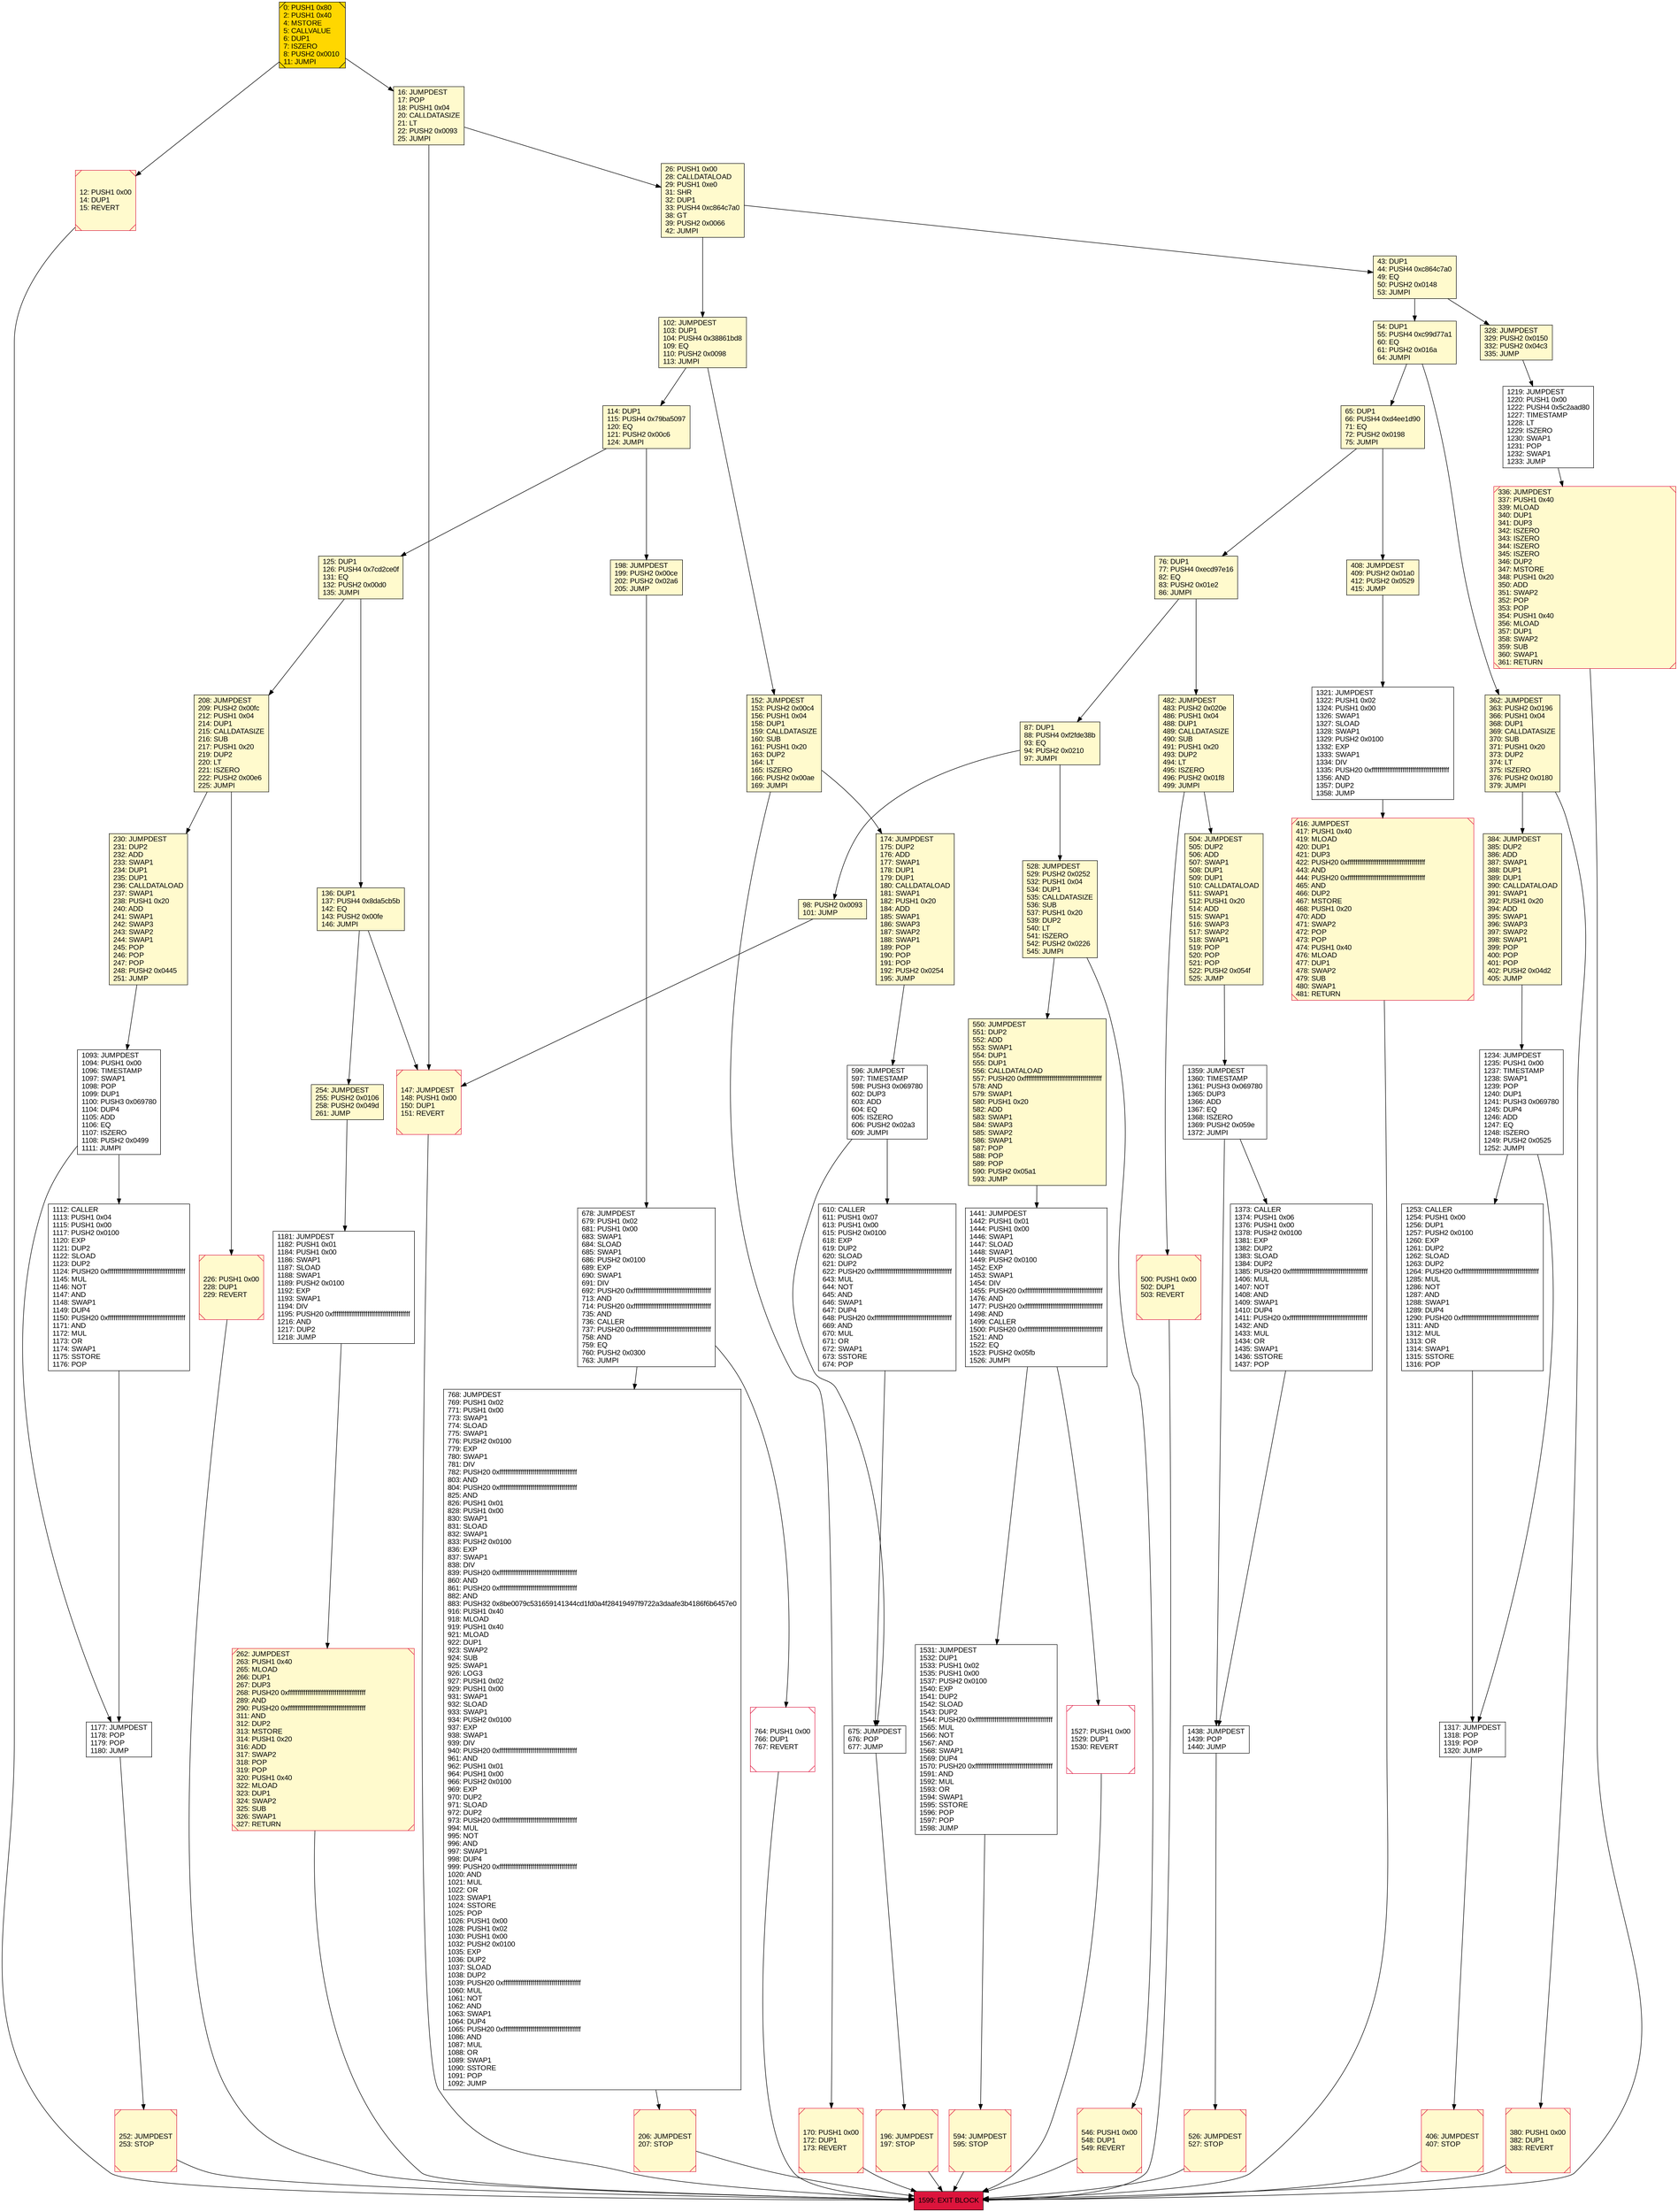 digraph G {
bgcolor=transparent rankdir=UD;
node [shape=box style=filled color=black fillcolor=white fontname=arial fontcolor=black];
1181 [label="1181: JUMPDEST\l1182: PUSH1 0x01\l1184: PUSH1 0x00\l1186: SWAP1\l1187: SLOAD\l1188: SWAP1\l1189: PUSH2 0x0100\l1192: EXP\l1193: SWAP1\l1194: DIV\l1195: PUSH20 0xffffffffffffffffffffffffffffffffffffffff\l1216: AND\l1217: DUP2\l1218: JUMP\l" ];
406 [label="406: JUMPDEST\l407: STOP\l" fillcolor=lemonchiffon shape=Msquare color=crimson ];
26 [label="26: PUSH1 0x00\l28: CALLDATALOAD\l29: PUSH1 0xe0\l31: SHR\l32: DUP1\l33: PUSH4 0xc864c7a0\l38: GT\l39: PUSH2 0x0066\l42: JUMPI\l" fillcolor=lemonchiffon ];
1321 [label="1321: JUMPDEST\l1322: PUSH1 0x02\l1324: PUSH1 0x00\l1326: SWAP1\l1327: SLOAD\l1328: SWAP1\l1329: PUSH2 0x0100\l1332: EXP\l1333: SWAP1\l1334: DIV\l1335: PUSH20 0xffffffffffffffffffffffffffffffffffffffff\l1356: AND\l1357: DUP2\l1358: JUMP\l" ];
546 [label="546: PUSH1 0x00\l548: DUP1\l549: REVERT\l" fillcolor=lemonchiffon shape=Msquare color=crimson ];
675 [label="675: JUMPDEST\l676: POP\l677: JUMP\l" ];
65 [label="65: DUP1\l66: PUSH4 0xd4ee1d90\l71: EQ\l72: PUSH2 0x0198\l75: JUMPI\l" fillcolor=lemonchiffon ];
596 [label="596: JUMPDEST\l597: TIMESTAMP\l598: PUSH3 0x069780\l602: DUP3\l603: ADD\l604: EQ\l605: ISZERO\l606: PUSH2 0x02a3\l609: JUMPI\l" ];
125 [label="125: DUP1\l126: PUSH4 0x7cd2ce0f\l131: EQ\l132: PUSH2 0x00d0\l135: JUMPI\l" fillcolor=lemonchiffon ];
170 [label="170: PUSH1 0x00\l172: DUP1\l173: REVERT\l" fillcolor=lemonchiffon shape=Msquare color=crimson ];
1112 [label="1112: CALLER\l1113: PUSH1 0x04\l1115: PUSH1 0x00\l1117: PUSH2 0x0100\l1120: EXP\l1121: DUP2\l1122: SLOAD\l1123: DUP2\l1124: PUSH20 0xffffffffffffffffffffffffffffffffffffffff\l1145: MUL\l1146: NOT\l1147: AND\l1148: SWAP1\l1149: DUP4\l1150: PUSH20 0xffffffffffffffffffffffffffffffffffffffff\l1171: AND\l1172: MUL\l1173: OR\l1174: SWAP1\l1175: SSTORE\l1176: POP\l" ];
328 [label="328: JUMPDEST\l329: PUSH2 0x0150\l332: PUSH2 0x04c3\l335: JUMP\l" fillcolor=lemonchiffon ];
254 [label="254: JUMPDEST\l255: PUSH2 0x0106\l258: PUSH2 0x049d\l261: JUMP\l" fillcolor=lemonchiffon ];
1373 [label="1373: CALLER\l1374: PUSH1 0x06\l1376: PUSH1 0x00\l1378: PUSH2 0x0100\l1381: EXP\l1382: DUP2\l1383: SLOAD\l1384: DUP2\l1385: PUSH20 0xffffffffffffffffffffffffffffffffffffffff\l1406: MUL\l1407: NOT\l1408: AND\l1409: SWAP1\l1410: DUP4\l1411: PUSH20 0xffffffffffffffffffffffffffffffffffffffff\l1432: AND\l1433: MUL\l1434: OR\l1435: SWAP1\l1436: SSTORE\l1437: POP\l" ];
208 [label="208: JUMPDEST\l209: PUSH2 0x00fc\l212: PUSH1 0x04\l214: DUP1\l215: CALLDATASIZE\l216: SUB\l217: PUSH1 0x20\l219: DUP2\l220: LT\l221: ISZERO\l222: PUSH2 0x00e6\l225: JUMPI\l" fillcolor=lemonchiffon ];
504 [label="504: JUMPDEST\l505: DUP2\l506: ADD\l507: SWAP1\l508: DUP1\l509: DUP1\l510: CALLDATALOAD\l511: SWAP1\l512: PUSH1 0x20\l514: ADD\l515: SWAP1\l516: SWAP3\l517: SWAP2\l518: SWAP1\l519: POP\l520: POP\l521: POP\l522: PUSH2 0x054f\l525: JUMP\l" fillcolor=lemonchiffon ];
147 [label="147: JUMPDEST\l148: PUSH1 0x00\l150: DUP1\l151: REVERT\l" fillcolor=lemonchiffon shape=Msquare color=crimson ];
0 [label="0: PUSH1 0x80\l2: PUSH1 0x40\l4: MSTORE\l5: CALLVALUE\l6: DUP1\l7: ISZERO\l8: PUSH2 0x0010\l11: JUMPI\l" fillcolor=lemonchiffon shape=Msquare fillcolor=gold ];
526 [label="526: JUMPDEST\l527: STOP\l" fillcolor=lemonchiffon shape=Msquare color=crimson ];
152 [label="152: JUMPDEST\l153: PUSH2 0x00c4\l156: PUSH1 0x04\l158: DUP1\l159: CALLDATASIZE\l160: SUB\l161: PUSH1 0x20\l163: DUP2\l164: LT\l165: ISZERO\l166: PUSH2 0x00ae\l169: JUMPI\l" fillcolor=lemonchiffon ];
114 [label="114: DUP1\l115: PUSH4 0x79ba5097\l120: EQ\l121: PUSH2 0x00c6\l124: JUMPI\l" fillcolor=lemonchiffon ];
1093 [label="1093: JUMPDEST\l1094: PUSH1 0x00\l1096: TIMESTAMP\l1097: SWAP1\l1098: POP\l1099: DUP1\l1100: PUSH3 0x069780\l1104: DUP4\l1105: ADD\l1106: EQ\l1107: ISZERO\l1108: PUSH2 0x0499\l1111: JUMPI\l" ];
230 [label="230: JUMPDEST\l231: DUP2\l232: ADD\l233: SWAP1\l234: DUP1\l235: DUP1\l236: CALLDATALOAD\l237: SWAP1\l238: PUSH1 0x20\l240: ADD\l241: SWAP1\l242: SWAP3\l243: SWAP2\l244: SWAP1\l245: POP\l246: POP\l247: POP\l248: PUSH2 0x0445\l251: JUMP\l" fillcolor=lemonchiffon ];
12 [label="12: PUSH1 0x00\l14: DUP1\l15: REVERT\l" fillcolor=lemonchiffon shape=Msquare color=crimson ];
768 [label="768: JUMPDEST\l769: PUSH1 0x02\l771: PUSH1 0x00\l773: SWAP1\l774: SLOAD\l775: SWAP1\l776: PUSH2 0x0100\l779: EXP\l780: SWAP1\l781: DIV\l782: PUSH20 0xffffffffffffffffffffffffffffffffffffffff\l803: AND\l804: PUSH20 0xffffffffffffffffffffffffffffffffffffffff\l825: AND\l826: PUSH1 0x01\l828: PUSH1 0x00\l830: SWAP1\l831: SLOAD\l832: SWAP1\l833: PUSH2 0x0100\l836: EXP\l837: SWAP1\l838: DIV\l839: PUSH20 0xffffffffffffffffffffffffffffffffffffffff\l860: AND\l861: PUSH20 0xffffffffffffffffffffffffffffffffffffffff\l882: AND\l883: PUSH32 0x8be0079c531659141344cd1fd0a4f28419497f9722a3daafe3b4186f6b6457e0\l916: PUSH1 0x40\l918: MLOAD\l919: PUSH1 0x40\l921: MLOAD\l922: DUP1\l923: SWAP2\l924: SUB\l925: SWAP1\l926: LOG3\l927: PUSH1 0x02\l929: PUSH1 0x00\l931: SWAP1\l932: SLOAD\l933: SWAP1\l934: PUSH2 0x0100\l937: EXP\l938: SWAP1\l939: DIV\l940: PUSH20 0xffffffffffffffffffffffffffffffffffffffff\l961: AND\l962: PUSH1 0x01\l964: PUSH1 0x00\l966: PUSH2 0x0100\l969: EXP\l970: DUP2\l971: SLOAD\l972: DUP2\l973: PUSH20 0xffffffffffffffffffffffffffffffffffffffff\l994: MUL\l995: NOT\l996: AND\l997: SWAP1\l998: DUP4\l999: PUSH20 0xffffffffffffffffffffffffffffffffffffffff\l1020: AND\l1021: MUL\l1022: OR\l1023: SWAP1\l1024: SSTORE\l1025: POP\l1026: PUSH1 0x00\l1028: PUSH1 0x02\l1030: PUSH1 0x00\l1032: PUSH2 0x0100\l1035: EXP\l1036: DUP2\l1037: SLOAD\l1038: DUP2\l1039: PUSH20 0xffffffffffffffffffffffffffffffffffffffff\l1060: MUL\l1061: NOT\l1062: AND\l1063: SWAP1\l1064: DUP4\l1065: PUSH20 0xffffffffffffffffffffffffffffffffffffffff\l1086: AND\l1087: MUL\l1088: OR\l1089: SWAP1\l1090: SSTORE\l1091: POP\l1092: JUMP\l" ];
550 [label="550: JUMPDEST\l551: DUP2\l552: ADD\l553: SWAP1\l554: DUP1\l555: DUP1\l556: CALLDATALOAD\l557: PUSH20 0xffffffffffffffffffffffffffffffffffffffff\l578: AND\l579: SWAP1\l580: PUSH1 0x20\l582: ADD\l583: SWAP1\l584: SWAP3\l585: SWAP2\l586: SWAP1\l587: POP\l588: POP\l589: POP\l590: PUSH2 0x05a1\l593: JUMP\l" fillcolor=lemonchiffon ];
136 [label="136: DUP1\l137: PUSH4 0x8da5cb5b\l142: EQ\l143: PUSH2 0x00fe\l146: JUMPI\l" fillcolor=lemonchiffon ];
198 [label="198: JUMPDEST\l199: PUSH2 0x00ce\l202: PUSH2 0x02a6\l205: JUMP\l" fillcolor=lemonchiffon ];
76 [label="76: DUP1\l77: PUSH4 0xecd97e16\l82: EQ\l83: PUSH2 0x01e2\l86: JUMPI\l" fillcolor=lemonchiffon ];
362 [label="362: JUMPDEST\l363: PUSH2 0x0196\l366: PUSH1 0x04\l368: DUP1\l369: CALLDATASIZE\l370: SUB\l371: PUSH1 0x20\l373: DUP2\l374: LT\l375: ISZERO\l376: PUSH2 0x0180\l379: JUMPI\l" fillcolor=lemonchiffon ];
1438 [label="1438: JUMPDEST\l1439: POP\l1440: JUMP\l" ];
678 [label="678: JUMPDEST\l679: PUSH1 0x02\l681: PUSH1 0x00\l683: SWAP1\l684: SLOAD\l685: SWAP1\l686: PUSH2 0x0100\l689: EXP\l690: SWAP1\l691: DIV\l692: PUSH20 0xffffffffffffffffffffffffffffffffffffffff\l713: AND\l714: PUSH20 0xffffffffffffffffffffffffffffffffffffffff\l735: AND\l736: CALLER\l737: PUSH20 0xffffffffffffffffffffffffffffffffffffffff\l758: AND\l759: EQ\l760: PUSH2 0x0300\l763: JUMPI\l" ];
102 [label="102: JUMPDEST\l103: DUP1\l104: PUSH4 0x38861bd8\l109: EQ\l110: PUSH2 0x0098\l113: JUMPI\l" fillcolor=lemonchiffon ];
1531 [label="1531: JUMPDEST\l1532: DUP1\l1533: PUSH1 0x02\l1535: PUSH1 0x00\l1537: PUSH2 0x0100\l1540: EXP\l1541: DUP2\l1542: SLOAD\l1543: DUP2\l1544: PUSH20 0xffffffffffffffffffffffffffffffffffffffff\l1565: MUL\l1566: NOT\l1567: AND\l1568: SWAP1\l1569: DUP4\l1570: PUSH20 0xffffffffffffffffffffffffffffffffffffffff\l1591: AND\l1592: MUL\l1593: OR\l1594: SWAP1\l1595: SSTORE\l1596: POP\l1597: POP\l1598: JUMP\l" ];
1599 [label="1599: EXIT BLOCK\l" fillcolor=crimson ];
174 [label="174: JUMPDEST\l175: DUP2\l176: ADD\l177: SWAP1\l178: DUP1\l179: DUP1\l180: CALLDATALOAD\l181: SWAP1\l182: PUSH1 0x20\l184: ADD\l185: SWAP1\l186: SWAP3\l187: SWAP2\l188: SWAP1\l189: POP\l190: POP\l191: POP\l192: PUSH2 0x0254\l195: JUMP\l" fillcolor=lemonchiffon ];
87 [label="87: DUP1\l88: PUSH4 0xf2fde38b\l93: EQ\l94: PUSH2 0x0210\l97: JUMPI\l" fillcolor=lemonchiffon ];
610 [label="610: CALLER\l611: PUSH1 0x07\l613: PUSH1 0x00\l615: PUSH2 0x0100\l618: EXP\l619: DUP2\l620: SLOAD\l621: DUP2\l622: PUSH20 0xffffffffffffffffffffffffffffffffffffffff\l643: MUL\l644: NOT\l645: AND\l646: SWAP1\l647: DUP4\l648: PUSH20 0xffffffffffffffffffffffffffffffffffffffff\l669: AND\l670: MUL\l671: OR\l672: SWAP1\l673: SSTORE\l674: POP\l" ];
226 [label="226: PUSH1 0x00\l228: DUP1\l229: REVERT\l" fillcolor=lemonchiffon shape=Msquare color=crimson ];
594 [label="594: JUMPDEST\l595: STOP\l" fillcolor=lemonchiffon shape=Msquare color=crimson ];
54 [label="54: DUP1\l55: PUSH4 0xc99d77a1\l60: EQ\l61: PUSH2 0x016a\l64: JUMPI\l" fillcolor=lemonchiffon ];
1234 [label="1234: JUMPDEST\l1235: PUSH1 0x00\l1237: TIMESTAMP\l1238: SWAP1\l1239: POP\l1240: DUP1\l1241: PUSH3 0x069780\l1245: DUP4\l1246: ADD\l1247: EQ\l1248: ISZERO\l1249: PUSH2 0x0525\l1252: JUMPI\l" ];
196 [label="196: JUMPDEST\l197: STOP\l" fillcolor=lemonchiffon shape=Msquare color=crimson ];
1177 [label="1177: JUMPDEST\l1178: POP\l1179: POP\l1180: JUMP\l" ];
1219 [label="1219: JUMPDEST\l1220: PUSH1 0x00\l1222: PUSH4 0x5c2aad80\l1227: TIMESTAMP\l1228: LT\l1229: ISZERO\l1230: SWAP1\l1231: POP\l1232: SWAP1\l1233: JUMP\l" ];
262 [label="262: JUMPDEST\l263: PUSH1 0x40\l265: MLOAD\l266: DUP1\l267: DUP3\l268: PUSH20 0xffffffffffffffffffffffffffffffffffffffff\l289: AND\l290: PUSH20 0xffffffffffffffffffffffffffffffffffffffff\l311: AND\l312: DUP2\l313: MSTORE\l314: PUSH1 0x20\l316: ADD\l317: SWAP2\l318: POP\l319: POP\l320: PUSH1 0x40\l322: MLOAD\l323: DUP1\l324: SWAP2\l325: SUB\l326: SWAP1\l327: RETURN\l" fillcolor=lemonchiffon shape=Msquare color=crimson ];
500 [label="500: PUSH1 0x00\l502: DUP1\l503: REVERT\l" fillcolor=lemonchiffon shape=Msquare color=crimson ];
1527 [label="1527: PUSH1 0x00\l1529: DUP1\l1530: REVERT\l" shape=Msquare color=crimson ];
1441 [label="1441: JUMPDEST\l1442: PUSH1 0x01\l1444: PUSH1 0x00\l1446: SWAP1\l1447: SLOAD\l1448: SWAP1\l1449: PUSH2 0x0100\l1452: EXP\l1453: SWAP1\l1454: DIV\l1455: PUSH20 0xffffffffffffffffffffffffffffffffffffffff\l1476: AND\l1477: PUSH20 0xffffffffffffffffffffffffffffffffffffffff\l1498: AND\l1499: CALLER\l1500: PUSH20 0xffffffffffffffffffffffffffffffffffffffff\l1521: AND\l1522: EQ\l1523: PUSH2 0x05fb\l1526: JUMPI\l" ];
206 [label="206: JUMPDEST\l207: STOP\l" fillcolor=lemonchiffon shape=Msquare color=crimson ];
1359 [label="1359: JUMPDEST\l1360: TIMESTAMP\l1361: PUSH3 0x069780\l1365: DUP3\l1366: ADD\l1367: EQ\l1368: ISZERO\l1369: PUSH2 0x059e\l1372: JUMPI\l" ];
380 [label="380: PUSH1 0x00\l382: DUP1\l383: REVERT\l" fillcolor=lemonchiffon shape=Msquare color=crimson ];
764 [label="764: PUSH1 0x00\l766: DUP1\l767: REVERT\l" shape=Msquare color=crimson ];
252 [label="252: JUMPDEST\l253: STOP\l" fillcolor=lemonchiffon shape=Msquare color=crimson ];
1253 [label="1253: CALLER\l1254: PUSH1 0x00\l1256: DUP1\l1257: PUSH2 0x0100\l1260: EXP\l1261: DUP2\l1262: SLOAD\l1263: DUP2\l1264: PUSH20 0xffffffffffffffffffffffffffffffffffffffff\l1285: MUL\l1286: NOT\l1287: AND\l1288: SWAP1\l1289: DUP4\l1290: PUSH20 0xffffffffffffffffffffffffffffffffffffffff\l1311: AND\l1312: MUL\l1313: OR\l1314: SWAP1\l1315: SSTORE\l1316: POP\l" ];
482 [label="482: JUMPDEST\l483: PUSH2 0x020e\l486: PUSH1 0x04\l488: DUP1\l489: CALLDATASIZE\l490: SUB\l491: PUSH1 0x20\l493: DUP2\l494: LT\l495: ISZERO\l496: PUSH2 0x01f8\l499: JUMPI\l" fillcolor=lemonchiffon ];
528 [label="528: JUMPDEST\l529: PUSH2 0x0252\l532: PUSH1 0x04\l534: DUP1\l535: CALLDATASIZE\l536: SUB\l537: PUSH1 0x20\l539: DUP2\l540: LT\l541: ISZERO\l542: PUSH2 0x0226\l545: JUMPI\l" fillcolor=lemonchiffon ];
384 [label="384: JUMPDEST\l385: DUP2\l386: ADD\l387: SWAP1\l388: DUP1\l389: DUP1\l390: CALLDATALOAD\l391: SWAP1\l392: PUSH1 0x20\l394: ADD\l395: SWAP1\l396: SWAP3\l397: SWAP2\l398: SWAP1\l399: POP\l400: POP\l401: POP\l402: PUSH2 0x04d2\l405: JUMP\l" fillcolor=lemonchiffon ];
98 [label="98: PUSH2 0x0093\l101: JUMP\l" fillcolor=lemonchiffon ];
336 [label="336: JUMPDEST\l337: PUSH1 0x40\l339: MLOAD\l340: DUP1\l341: DUP3\l342: ISZERO\l343: ISZERO\l344: ISZERO\l345: ISZERO\l346: DUP2\l347: MSTORE\l348: PUSH1 0x20\l350: ADD\l351: SWAP2\l352: POP\l353: POP\l354: PUSH1 0x40\l356: MLOAD\l357: DUP1\l358: SWAP2\l359: SUB\l360: SWAP1\l361: RETURN\l" fillcolor=lemonchiffon shape=Msquare color=crimson ];
16 [label="16: JUMPDEST\l17: POP\l18: PUSH1 0x04\l20: CALLDATASIZE\l21: LT\l22: PUSH2 0x0093\l25: JUMPI\l" fillcolor=lemonchiffon ];
1317 [label="1317: JUMPDEST\l1318: POP\l1319: POP\l1320: JUMP\l" ];
408 [label="408: JUMPDEST\l409: PUSH2 0x01a0\l412: PUSH2 0x0529\l415: JUMP\l" fillcolor=lemonchiffon ];
416 [label="416: JUMPDEST\l417: PUSH1 0x40\l419: MLOAD\l420: DUP1\l421: DUP3\l422: PUSH20 0xffffffffffffffffffffffffffffffffffffffff\l443: AND\l444: PUSH20 0xffffffffffffffffffffffffffffffffffffffff\l465: AND\l466: DUP2\l467: MSTORE\l468: PUSH1 0x20\l470: ADD\l471: SWAP2\l472: POP\l473: POP\l474: PUSH1 0x40\l476: MLOAD\l477: DUP1\l478: SWAP2\l479: SUB\l480: SWAP1\l481: RETURN\l" fillcolor=lemonchiffon shape=Msquare color=crimson ];
43 [label="43: DUP1\l44: PUSH4 0xc864c7a0\l49: EQ\l50: PUSH2 0x0148\l53: JUMPI\l" fillcolor=lemonchiffon ];
596 -> 675;
1441 -> 1527;
1253 -> 1317;
198 -> 678;
254 -> 1181;
230 -> 1093;
678 -> 768;
12 -> 1599;
114 -> 198;
125 -> 208;
102 -> 114;
102 -> 152;
1234 -> 1317;
136 -> 147;
1438 -> 526;
1234 -> 1253;
384 -> 1234;
526 -> 1599;
147 -> 1599;
152 -> 170;
87 -> 528;
87 -> 98;
114 -> 125;
1093 -> 1112;
43 -> 54;
0 -> 12;
170 -> 1599;
1373 -> 1438;
136 -> 254;
1219 -> 336;
208 -> 230;
1177 -> 252;
125 -> 136;
546 -> 1599;
26 -> 102;
65 -> 76;
406 -> 1599;
482 -> 500;
174 -> 596;
610 -> 675;
596 -> 610;
504 -> 1359;
416 -> 1599;
54 -> 65;
1359 -> 1373;
208 -> 226;
362 -> 384;
76 -> 482;
336 -> 1599;
675 -> 196;
1181 -> 262;
252 -> 1599;
328 -> 1219;
1112 -> 1177;
528 -> 550;
678 -> 764;
152 -> 174;
380 -> 1599;
764 -> 1599;
362 -> 380;
206 -> 1599;
1359 -> 1438;
550 -> 1441;
528 -> 546;
1441 -> 1531;
1527 -> 1599;
262 -> 1599;
500 -> 1599;
1317 -> 406;
16 -> 26;
196 -> 1599;
1321 -> 416;
54 -> 362;
408 -> 1321;
43 -> 328;
1093 -> 1177;
65 -> 408;
0 -> 16;
768 -> 206;
16 -> 147;
1531 -> 594;
76 -> 87;
594 -> 1599;
98 -> 147;
26 -> 43;
226 -> 1599;
482 -> 504;
}